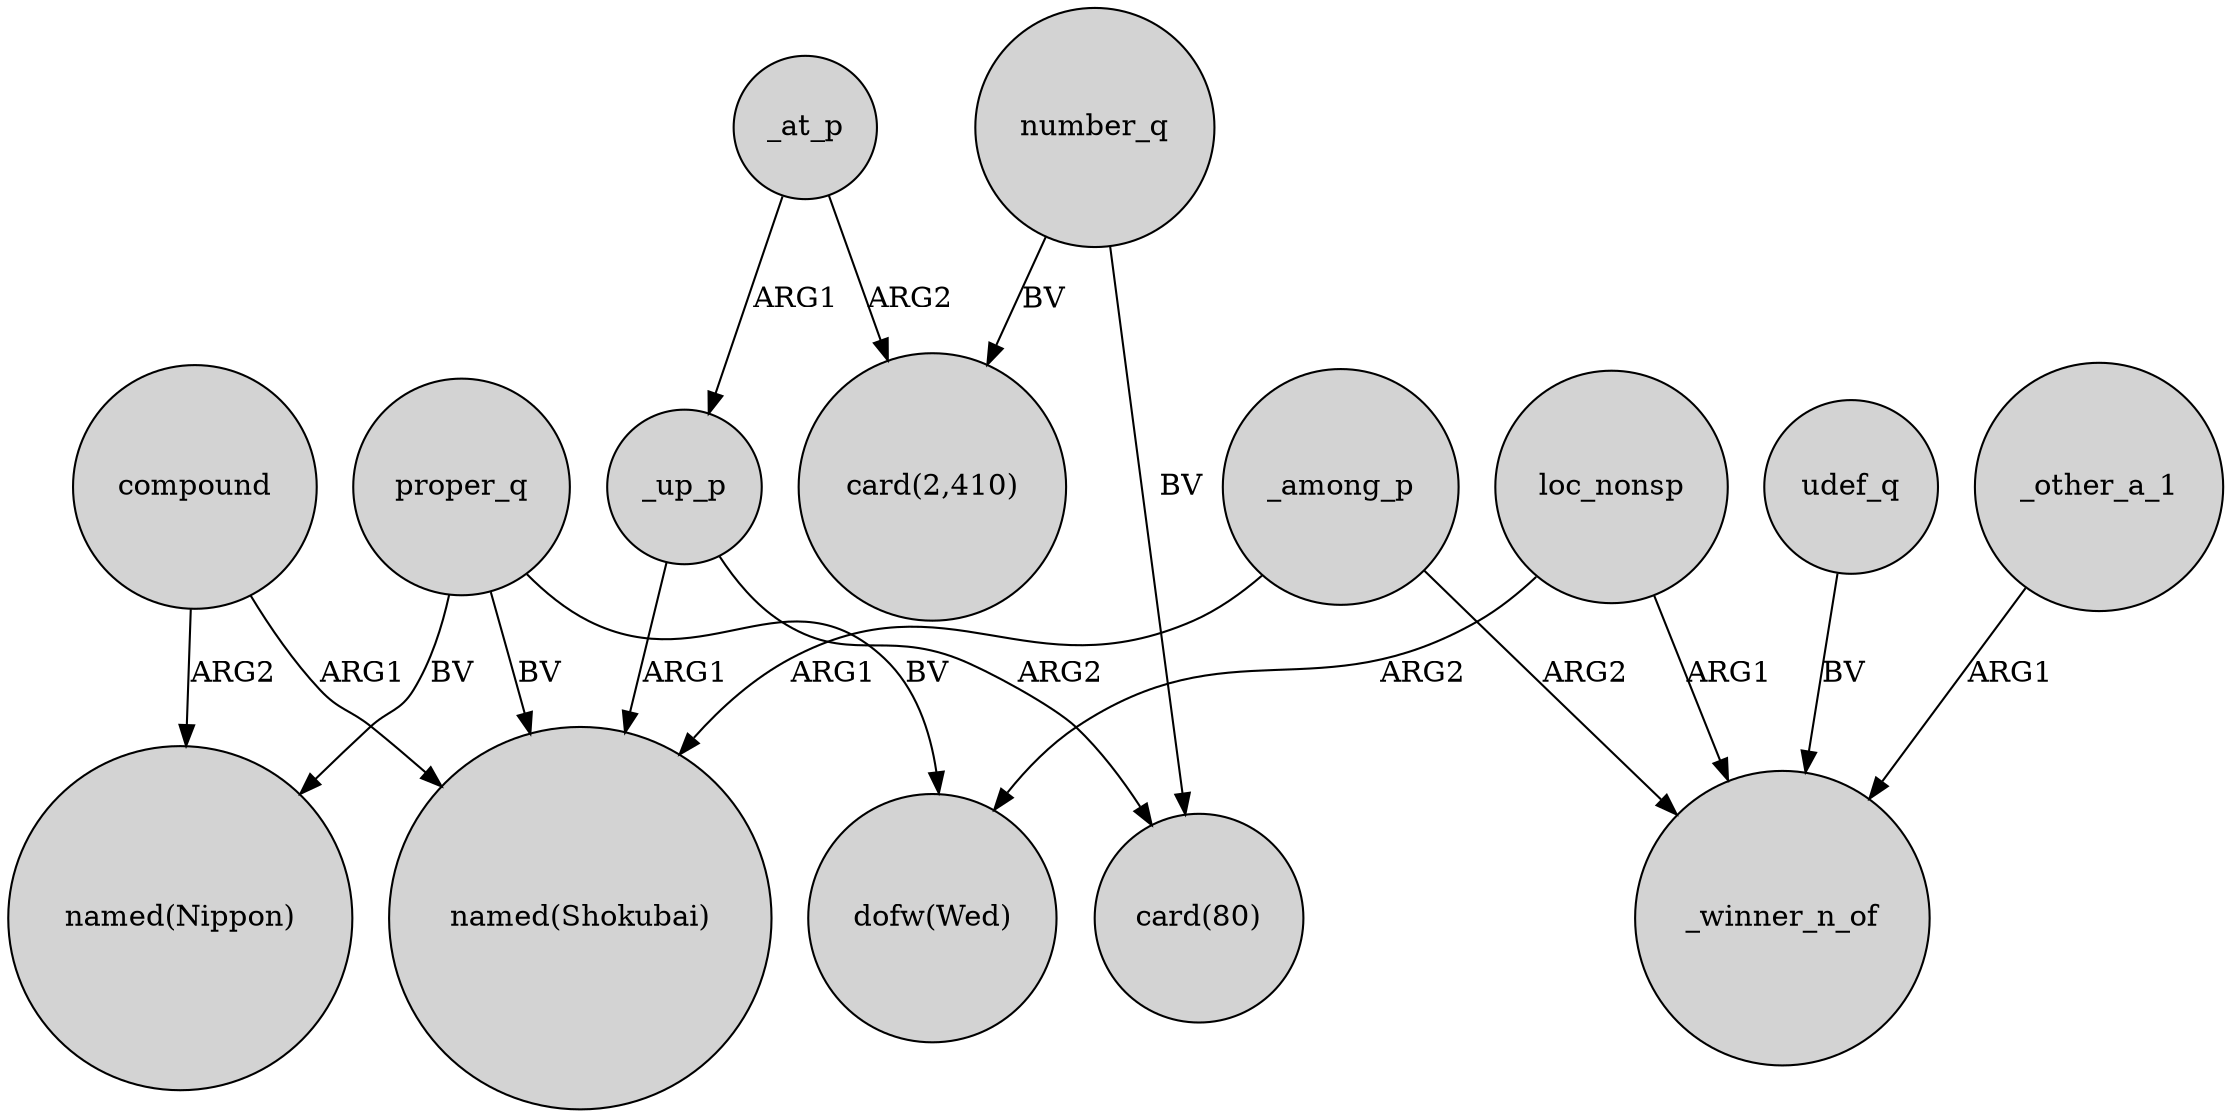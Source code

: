 digraph {
	node [shape=circle style=filled]
	number_q -> "card(80)" [label=BV]
	proper_q -> "named(Shokubai)" [label=BV]
	proper_q -> "named(Nippon)" [label=BV]
	loc_nonsp -> _winner_n_of [label=ARG1]
	_up_p -> "card(80)" [label=ARG2]
	udef_q -> _winner_n_of [label=BV]
	proper_q -> "dofw(Wed)" [label=BV]
	_other_a_1 -> _winner_n_of [label=ARG1]
	compound -> "named(Shokubai)" [label=ARG1]
	_at_p -> "card(2,410)" [label=ARG2]
	_at_p -> _up_p [label=ARG1]
	loc_nonsp -> "dofw(Wed)" [label=ARG2]
	number_q -> "card(2,410)" [label=BV]
	_among_p -> _winner_n_of [label=ARG2]
	_up_p -> "named(Shokubai)" [label=ARG1]
	compound -> "named(Nippon)" [label=ARG2]
	_among_p -> "named(Shokubai)" [label=ARG1]
}
